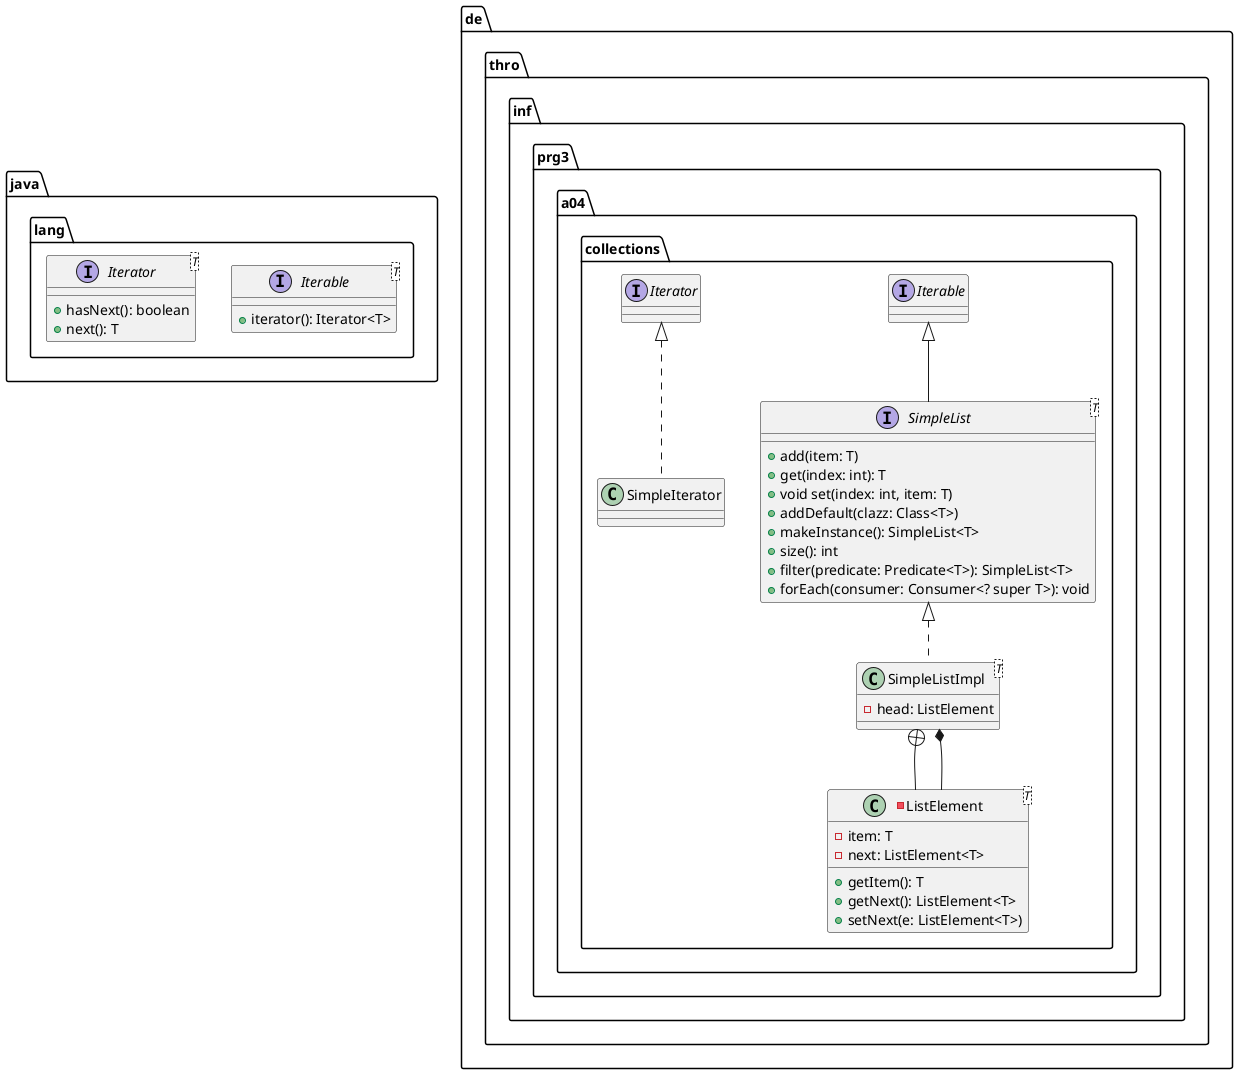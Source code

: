 @startuml
package java.lang {
    
    interface Iterable<T> {
        +iterator(): Iterator<T>
    }

    interface Iterator<T> {
        +hasNext(): boolean
        +next(): T
    }
}

package de.thro.inf.prg3.a04.collections {

        interface SimpleList<T> extends Iterable {
            +add(item: T)
            +get(index: int): T
            +void set(index: int, item: T)
            +addDefault(clazz: Class<T>)
            +makeInstance(): SimpleList<T>
            +size(): int
            +filter(predicate: Predicate<T>): SimpleList<T>
            +forEach(consumer: Consumer<? super T>): void
        }

        class SimpleListImpl<T> implements SimpleList {
           -head: ListElement
        }

        class SimpleIterator implements Iterator {
        }

        -class ListElement<T> {
            -item: T
            -next: ListElement<T>
    
            +getItem(): T
            +getNext(): ListElement<T>
            +setNext(e: ListElement<T>)
        }

        SimpleListImpl +-- ListElement
        ListElement --* SimpleListImpl
    }
@enduml